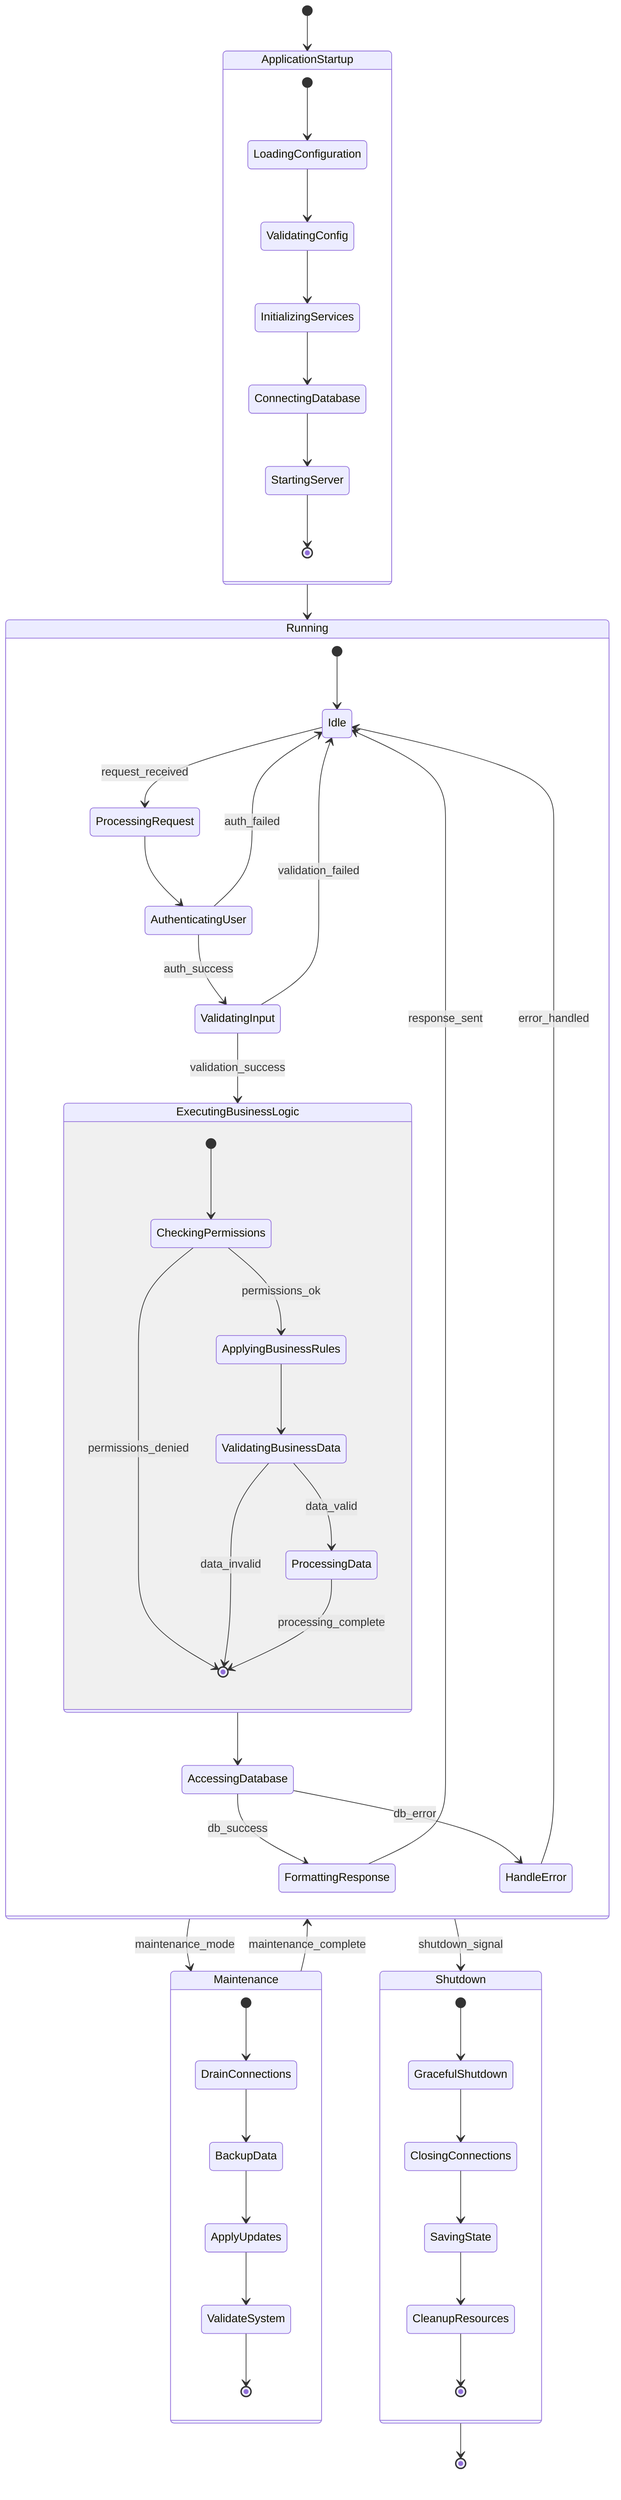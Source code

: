 stateDiagram-v2
    [*] --> ApplicationStartup
    
    state ApplicationStartup {
        [*] --> LoadingConfiguration
        LoadingConfiguration --> ValidatingConfig
        ValidatingConfig --> InitializingServices
        InitializingServices --> ConnectingDatabase
        ConnectingDatabase --> StartingServer
        StartingServer --> [*]
    }
    
    ApplicationStartup --> Running
    
    state Running {
        [*] --> Idle
        Idle --> ProcessingRequest : request_received
        ProcessingRequest --> AuthenticatingUser
        AuthenticatingUser --> ValidatingInput : auth_success
        AuthenticatingUser --> Idle : auth_failed
        ValidatingInput --> ExecutingBusinessLogic : validation_success
        ValidatingInput --> Idle : validation_failed
        ExecutingBusinessLogic --> AccessingDatabase
        AccessingDatabase --> FormattingResponse : db_success
        AccessingDatabase --> HandleError : db_error
        FormattingResponse --> Idle : response_sent
        HandleError --> Idle : error_handled
        
        state ExecutingBusinessLogic {
            [*] --> CheckingPermissions
            CheckingPermissions --> ApplyingBusinessRules : permissions_ok
            CheckingPermissions --> [*] : permissions_denied
            ApplyingBusinessRules --> ValidatingBusinessData
            ValidatingBusinessData --> ProcessingData : data_valid
            ValidatingBusinessData --> [*] : data_invalid
            ProcessingData --> [*] : processing_complete
        }
    }
    
    Running --> Maintenance : maintenance_mode
    Running --> Shutdown : shutdown_signal
    
    state Maintenance {
        [*] --> DrainConnections
        DrainConnections --> BackupData
        BackupData --> ApplyUpdates
        ApplyUpdates --> ValidateSystem
        ValidateSystem --> [*]
    }
    
    Maintenance --> Running : maintenance_complete
    
    state Shutdown {
        [*] --> GracefulShutdown
        GracefulShutdown --> ClosingConnections
        ClosingConnections --> SavingState
        SavingState --> CleanupResources
        CleanupResources --> [*]
    }
    
    Shutdown --> [*]